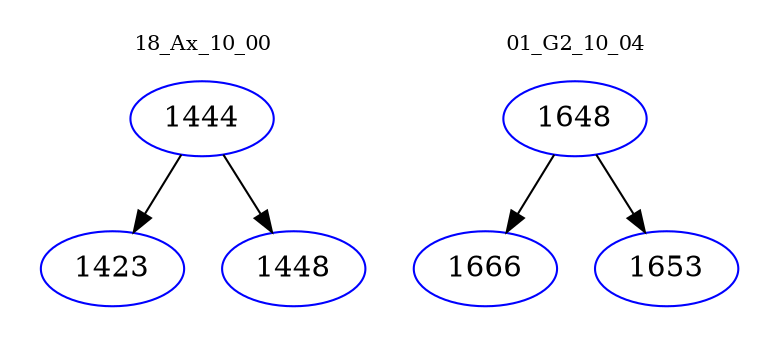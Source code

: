 digraph{
subgraph cluster_0 {
color = white
label = "18_Ax_10_00";
fontsize=10;
T0_1444 [label="1444", color="blue"]
T0_1444 -> T0_1423 [color="black"]
T0_1423 [label="1423", color="blue"]
T0_1444 -> T0_1448 [color="black"]
T0_1448 [label="1448", color="blue"]
}
subgraph cluster_1 {
color = white
label = "01_G2_10_04";
fontsize=10;
T1_1648 [label="1648", color="blue"]
T1_1648 -> T1_1666 [color="black"]
T1_1666 [label="1666", color="blue"]
T1_1648 -> T1_1653 [color="black"]
T1_1653 [label="1653", color="blue"]
}
}
